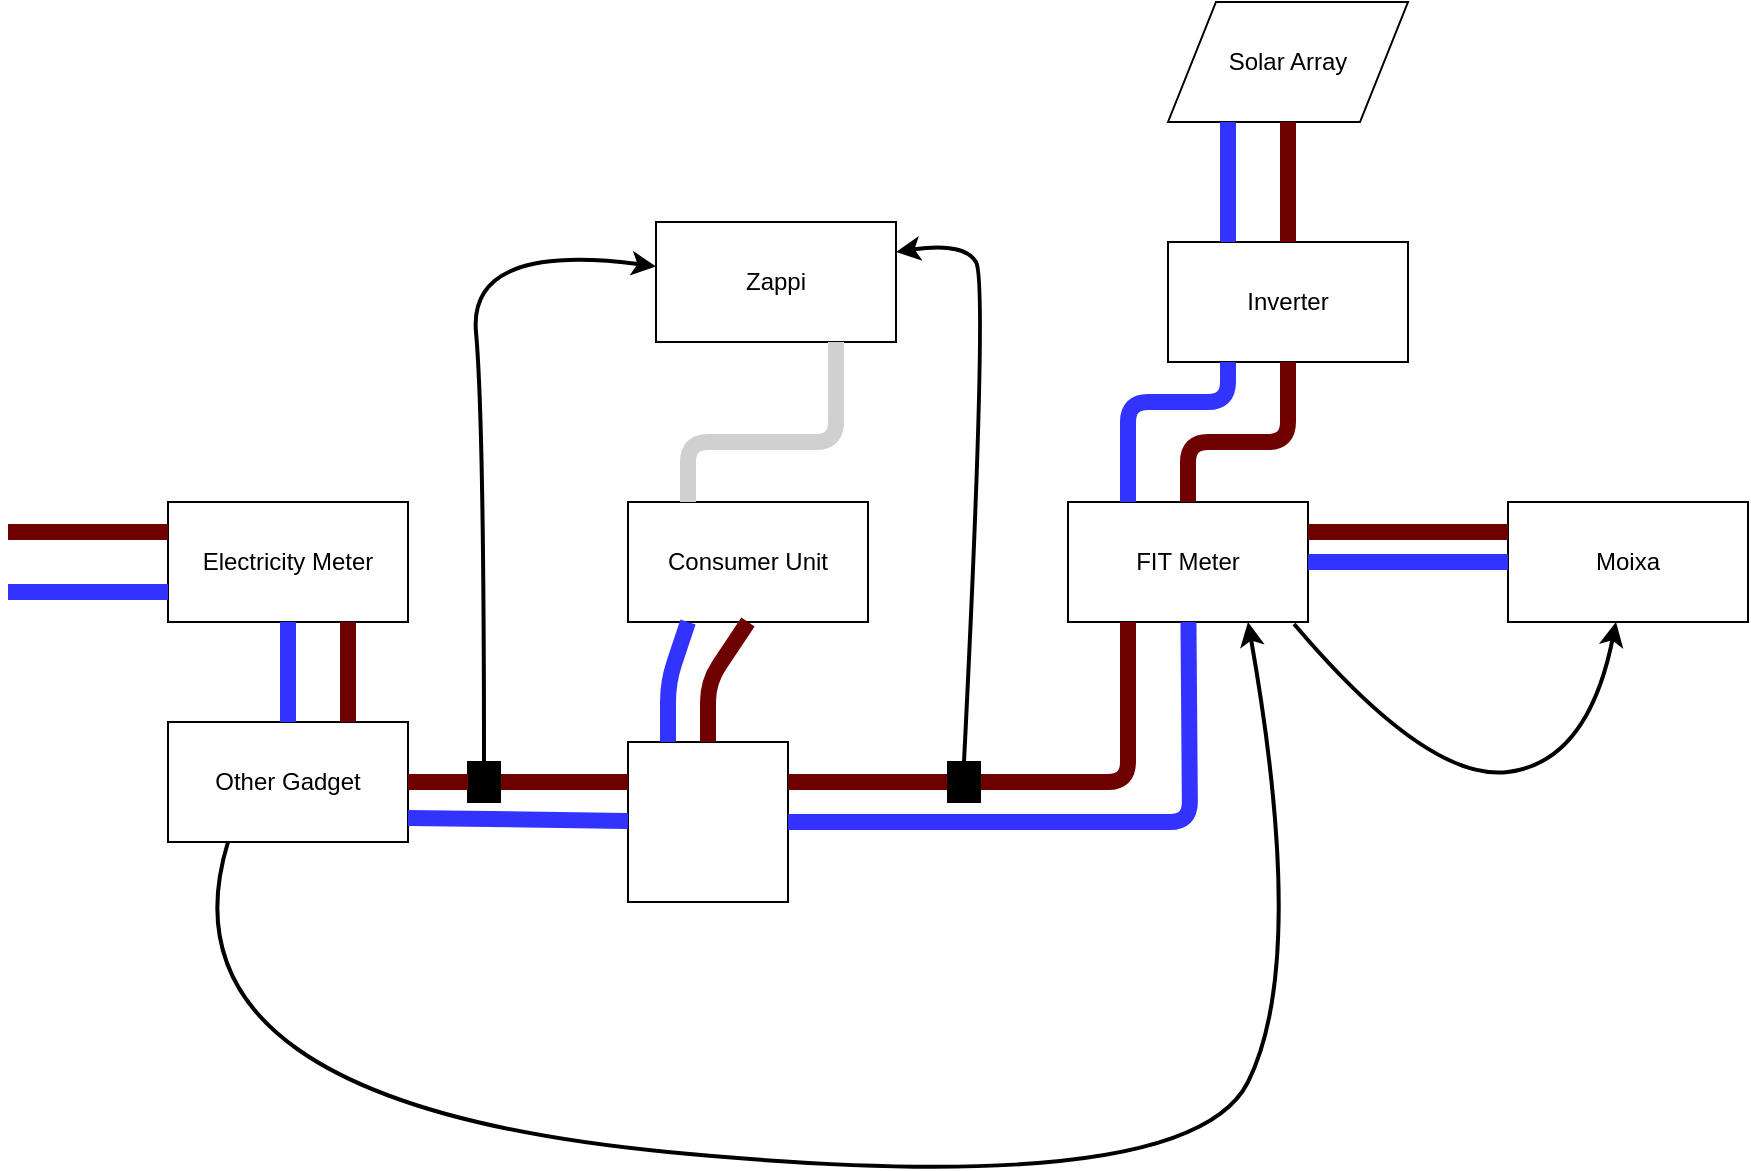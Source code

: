 <mxfile version="13.3.9" type="github">
  <diagram id="mzG0-uQFuKnF71DLqjv8" name="Page-1">
    <mxGraphModel dx="946" dy="662" grid="1" gridSize="10" guides="1" tooltips="1" connect="1" arrows="1" fold="1" page="1" pageScale="1" pageWidth="1169" pageHeight="827" math="0" shadow="0">
      <root>
        <mxCell id="0" />
        <mxCell id="1" parent="0" />
        <mxCell id="Y6NIe_As-xSgo9Me_90i-1" value="Consumer Unit" style="rounded=0;whiteSpace=wrap;html=1;" parent="1" vertex="1">
          <mxGeometry x="350" y="290" width="120" height="60" as="geometry" />
        </mxCell>
        <mxCell id="Y6NIe_As-xSgo9Me_90i-2" value="Electricity Meter" style="rounded=0;whiteSpace=wrap;html=1;" parent="1" vertex="1">
          <mxGeometry x="120" y="290" width="120" height="60" as="geometry" />
        </mxCell>
        <mxCell id="Y6NIe_As-xSgo9Me_90i-3" value="Zappi" style="rounded=0;whiteSpace=wrap;html=1;" parent="1" vertex="1">
          <mxGeometry x="364" y="150" width="120" height="60" as="geometry" />
        </mxCell>
        <mxCell id="Y6NIe_As-xSgo9Me_90i-4" value="FIT Meter" style="rounded=0;whiteSpace=wrap;html=1;" parent="1" vertex="1">
          <mxGeometry x="570" y="290" width="120" height="60" as="geometry" />
        </mxCell>
        <mxCell id="Y6NIe_As-xSgo9Me_90i-5" value="Other Gadget" style="rounded=0;whiteSpace=wrap;html=1;" parent="1" vertex="1">
          <mxGeometry x="120" y="400" width="120" height="60" as="geometry" />
        </mxCell>
        <mxCell id="Y6NIe_As-xSgo9Me_90i-6" value="Moixa" style="rounded=0;whiteSpace=wrap;html=1;" parent="1" vertex="1">
          <mxGeometry x="790" y="290" width="120" height="60" as="geometry" />
        </mxCell>
        <mxCell id="Y6NIe_As-xSgo9Me_90i-7" value="" style="endArrow=none;html=1;strokeColor=#3333FF;entryX=0;entryY=0.75;entryDx=0;entryDy=0;strokeWidth=8;" parent="1" target="Y6NIe_As-xSgo9Me_90i-2" edge="1">
          <mxGeometry width="50" height="50" relative="1" as="geometry">
            <mxPoint x="40" y="335" as="sourcePoint" />
            <mxPoint x="520" y="420" as="targetPoint" />
            <Array as="points" />
          </mxGeometry>
        </mxCell>
        <mxCell id="Y6NIe_As-xSgo9Me_90i-8" value="" style="endArrow=none;html=1;strokeColor=#6F0000;entryX=0;entryY=0.25;entryDx=0;entryDy=0;strokeWidth=8;fillColor=#a20025;" parent="1" target="Y6NIe_As-xSgo9Me_90i-2" edge="1">
          <mxGeometry width="50" height="50" relative="1" as="geometry">
            <mxPoint x="40" y="305" as="sourcePoint" />
            <mxPoint x="130" y="345" as="targetPoint" />
            <Array as="points" />
          </mxGeometry>
        </mxCell>
        <mxCell id="Y6NIe_As-xSgo9Me_90i-9" value="" style="endArrow=none;html=1;strokeColor=#3333FF;entryX=0.5;entryY=1;entryDx=0;entryDy=0;strokeWidth=8;exitX=0.5;exitY=0;exitDx=0;exitDy=0;" parent="1" source="Y6NIe_As-xSgo9Me_90i-5" target="Y6NIe_As-xSgo9Me_90i-2" edge="1">
          <mxGeometry width="50" height="50" relative="1" as="geometry">
            <mxPoint x="60" y="355" as="sourcePoint" />
            <mxPoint x="140" y="355" as="targetPoint" />
            <Array as="points" />
          </mxGeometry>
        </mxCell>
        <mxCell id="Y6NIe_As-xSgo9Me_90i-10" value="" style="endArrow=none;html=1;strokeColor=#6F0000;entryX=0.75;entryY=1;entryDx=0;entryDy=0;strokeWidth=8;exitX=0.75;exitY=0;exitDx=0;exitDy=0;fillColor=#a20025;" parent="1" source="Y6NIe_As-xSgo9Me_90i-5" target="Y6NIe_As-xSgo9Me_90i-2" edge="1">
          <mxGeometry width="50" height="50" relative="1" as="geometry">
            <mxPoint x="70" y="365" as="sourcePoint" />
            <mxPoint x="150" y="365" as="targetPoint" />
            <Array as="points" />
          </mxGeometry>
        </mxCell>
        <mxCell id="Y6NIe_As-xSgo9Me_90i-11" value="" style="curved=1;endArrow=classic;html=1;strokeColor=#000000;strokeWidth=2;exitX=0.25;exitY=1;exitDx=0;exitDy=0;entryX=0.75;entryY=1;entryDx=0;entryDy=0;" parent="1" source="Y6NIe_As-xSgo9Me_90i-5" target="Y6NIe_As-xSgo9Me_90i-4" edge="1">
          <mxGeometry width="50" height="50" relative="1" as="geometry">
            <mxPoint x="470" y="470" as="sourcePoint" />
            <mxPoint x="520" y="420" as="targetPoint" />
            <Array as="points">
              <mxPoint x="110" y="590" />
              <mxPoint x="630" y="640" />
              <mxPoint x="690" y="520" />
            </Array>
          </mxGeometry>
        </mxCell>
        <mxCell id="Y6NIe_As-xSgo9Me_90i-12" value="" style="whiteSpace=wrap;html=1;aspect=fixed;" parent="1" vertex="1">
          <mxGeometry x="350" y="410" width="80" height="80" as="geometry" />
        </mxCell>
        <mxCell id="Y6NIe_As-xSgo9Me_90i-13" value="" style="endArrow=none;html=1;strokeWidth=8;strokeColor=#3333FF;" parent="1" target="Y6NIe_As-xSgo9Me_90i-12" edge="1">
          <mxGeometry width="50" height="50" relative="1" as="geometry">
            <mxPoint x="240" y="448" as="sourcePoint" />
            <mxPoint x="270" y="440" as="targetPoint" />
            <Array as="points" />
          </mxGeometry>
        </mxCell>
        <mxCell id="Y6NIe_As-xSgo9Me_90i-14" value="" style="endArrow=none;html=1;strokeColor=#6F0000;strokeWidth=8;exitX=1;exitY=0.5;exitDx=0;exitDy=0;fillColor=#a20025;entryX=0;entryY=0.25;entryDx=0;entryDy=0;" parent="1" source="Y6NIe_As-xSgo9Me_90i-22" target="Y6NIe_As-xSgo9Me_90i-12" edge="1">
          <mxGeometry width="50" height="50" relative="1" as="geometry">
            <mxPoint x="220" y="410" as="sourcePoint" />
            <mxPoint x="300" y="420" as="targetPoint" />
            <Array as="points" />
          </mxGeometry>
        </mxCell>
        <mxCell id="Y6NIe_As-xSgo9Me_90i-15" value="" style="endArrow=none;html=1;strokeColor=#6F0000;strokeWidth=8;exitX=1;exitY=0.25;exitDx=0;exitDy=0;fillColor=#a20025;entryX=0.25;entryY=1;entryDx=0;entryDy=0;" parent="1" source="Y6NIe_As-xSgo9Me_90i-12" target="Y6NIe_As-xSgo9Me_90i-4" edge="1">
          <mxGeometry width="50" height="50" relative="1" as="geometry">
            <mxPoint x="520" y="420" as="sourcePoint" />
            <mxPoint x="610" y="420" as="targetPoint" />
            <Array as="points">
              <mxPoint x="600" y="430" />
            </Array>
          </mxGeometry>
        </mxCell>
        <mxCell id="Y6NIe_As-xSgo9Me_90i-16" value="" style="endArrow=none;html=1;strokeWidth=8;fillColor=#0050ef;strokeColor=#3333FF;" parent="1" target="Y6NIe_As-xSgo9Me_90i-4" edge="1">
          <mxGeometry width="50" height="50" relative="1" as="geometry">
            <mxPoint x="430" y="450" as="sourcePoint" />
            <mxPoint x="500" y="449.5" as="targetPoint" />
            <Array as="points">
              <mxPoint x="631" y="450" />
            </Array>
          </mxGeometry>
        </mxCell>
        <mxCell id="Y6NIe_As-xSgo9Me_90i-17" value="" style="endArrow=none;html=1;strokeWidth=8;exitX=0.25;exitY=0;exitDx=0;exitDy=0;fillColor=#0050ef;entryX=0.25;entryY=1;entryDx=0;entryDy=0;strokeColor=#3333FF;" parent="1" source="Y6NIe_As-xSgo9Me_90i-12" target="Y6NIe_As-xSgo9Me_90i-1" edge="1">
          <mxGeometry width="50" height="50" relative="1" as="geometry">
            <mxPoint x="290" y="370" as="sourcePoint" />
            <mxPoint x="380" y="370" as="targetPoint" />
            <Array as="points">
              <mxPoint x="370" y="380" />
            </Array>
          </mxGeometry>
        </mxCell>
        <mxCell id="Y6NIe_As-xSgo9Me_90i-18" value="" style="endArrow=none;html=1;strokeColor=#6F0000;strokeWidth=8;fillColor=#a20025;entryX=0.5;entryY=1;entryDx=0;entryDy=0;" parent="1" source="Y6NIe_As-xSgo9Me_90i-12" target="Y6NIe_As-xSgo9Me_90i-1" edge="1">
          <mxGeometry width="50" height="50" relative="1" as="geometry">
            <mxPoint x="394" y="380" as="sourcePoint" />
            <mxPoint x="484" y="380" as="targetPoint" />
            <Array as="points">
              <mxPoint x="390" y="380" />
            </Array>
          </mxGeometry>
        </mxCell>
        <mxCell id="Y6NIe_As-xSgo9Me_90i-19" value="" style="endArrow=none;html=1;strokeColor=#6F0000;strokeWidth=8;fillColor=#a20025;entryX=0;entryY=0.25;entryDx=0;entryDy=0;exitX=1;exitY=0.25;exitDx=0;exitDy=0;" parent="1" source="Y6NIe_As-xSgo9Me_90i-4" target="Y6NIe_As-xSgo9Me_90i-6" edge="1">
          <mxGeometry width="50" height="50" relative="1" as="geometry">
            <mxPoint x="690" y="310" as="sourcePoint" />
            <mxPoint x="780" y="310" as="targetPoint" />
            <Array as="points" />
          </mxGeometry>
        </mxCell>
        <mxCell id="Y6NIe_As-xSgo9Me_90i-20" value="" style="endArrow=none;html=1;strokeWidth=8;fillColor=#0050ef;entryX=0;entryY=0.5;entryDx=0;entryDy=0;exitX=1;exitY=0.5;exitDx=0;exitDy=0;strokeColor=#3333FF;" parent="1" source="Y6NIe_As-xSgo9Me_90i-4" target="Y6NIe_As-xSgo9Me_90i-6" edge="1">
          <mxGeometry width="50" height="50" relative="1" as="geometry">
            <mxPoint x="700" y="315" as="sourcePoint" />
            <mxPoint x="800" y="315" as="targetPoint" />
            <Array as="points" />
          </mxGeometry>
        </mxCell>
        <mxCell id="Y6NIe_As-xSgo9Me_90i-21" value="" style="endArrow=none;html=1;strokeWidth=8;exitX=0.25;exitY=0;exitDx=0;exitDy=0;fillColor=#647687;entryX=0.75;entryY=1;entryDx=0;entryDy=0;strokeColor=#D0D0D0;" parent="1" source="Y6NIe_As-xSgo9Me_90i-1" target="Y6NIe_As-xSgo9Me_90i-3" edge="1">
          <mxGeometry width="50" height="50" relative="1" as="geometry">
            <mxPoint x="350" y="260" as="sourcePoint" />
            <mxPoint x="520" y="180" as="targetPoint" />
            <Array as="points">
              <mxPoint x="380" y="260" />
              <mxPoint x="454" y="260" />
            </Array>
          </mxGeometry>
        </mxCell>
        <mxCell id="Y6NIe_As-xSgo9Me_90i-22" value="" style="rounded=0;whiteSpace=wrap;html=1;fillColor=#000000;" parent="1" vertex="1">
          <mxGeometry x="270" y="420" width="16" height="20" as="geometry" />
        </mxCell>
        <mxCell id="Y6NIe_As-xSgo9Me_90i-24" value="" style="endArrow=none;html=1;strokeColor=#6F0000;strokeWidth=8;exitX=1;exitY=0.5;exitDx=0;exitDy=0;fillColor=#a20025;entryX=0;entryY=0.5;entryDx=0;entryDy=0;" parent="1" source="Y6NIe_As-xSgo9Me_90i-5" target="Y6NIe_As-xSgo9Me_90i-22" edge="1">
          <mxGeometry width="50" height="50" relative="1" as="geometry">
            <mxPoint x="240" y="430" as="sourcePoint" />
            <mxPoint x="350" y="430" as="targetPoint" />
            <Array as="points" />
          </mxGeometry>
        </mxCell>
        <mxCell id="Y6NIe_As-xSgo9Me_90i-25" value="" style="curved=1;endArrow=classic;html=1;strokeColor=#000000;strokeWidth=2;exitX=0.5;exitY=0;exitDx=0;exitDy=0;" parent="1" source="Y6NIe_As-xSgo9Me_90i-22" target="Y6NIe_As-xSgo9Me_90i-3" edge="1">
          <mxGeometry width="50" height="50" relative="1" as="geometry">
            <mxPoint x="470" y="470" as="sourcePoint" />
            <mxPoint x="360" y="160" as="targetPoint" />
            <Array as="points">
              <mxPoint x="278" y="250" />
              <mxPoint x="270" y="160" />
            </Array>
          </mxGeometry>
        </mxCell>
        <mxCell id="Y6NIe_As-xSgo9Me_90i-27" value="" style="rounded=0;whiteSpace=wrap;html=1;fillColor=#000000;" parent="1" vertex="1">
          <mxGeometry x="510" y="420" width="16" height="20" as="geometry" />
        </mxCell>
        <mxCell id="Y6NIe_As-xSgo9Me_90i-28" value="" style="curved=1;endArrow=classic;html=1;strokeColor=#000000;strokeWidth=2;exitX=0.5;exitY=0;exitDx=0;exitDy=0;entryX=1;entryY=0.25;entryDx=0;entryDy=0;" parent="1" source="Y6NIe_As-xSgo9Me_90i-27" target="Y6NIe_As-xSgo9Me_90i-3" edge="1">
          <mxGeometry width="50" height="50" relative="1" as="geometry">
            <mxPoint x="710" y="470" as="sourcePoint" />
            <mxPoint x="604" y="158.571" as="targetPoint" />
            <Array as="points">
              <mxPoint x="530" y="180" />
              <mxPoint x="518" y="160" />
            </Array>
          </mxGeometry>
        </mxCell>
        <mxCell id="Y6NIe_As-xSgo9Me_90i-29" value="" style="curved=1;endArrow=classic;html=1;strokeColor=#000000;strokeWidth=2;exitX=0.942;exitY=1.017;exitDx=0;exitDy=0;exitPerimeter=0;entryX=0.45;entryY=1;entryDx=0;entryDy=0;entryPerimeter=0;" parent="1" source="Y6NIe_As-xSgo9Me_90i-4" target="Y6NIe_As-xSgo9Me_90i-6" edge="1">
          <mxGeometry width="50" height="50" relative="1" as="geometry">
            <mxPoint x="770" y="530" as="sourcePoint" />
            <mxPoint x="840" y="360" as="targetPoint" />
            <Array as="points">
              <mxPoint x="750" y="430" />
              <mxPoint x="830" y="420" />
            </Array>
          </mxGeometry>
        </mxCell>
        <mxCell id="IvM1U-LhmfEatTV9P_PF-1" value="Solar Array" style="shape=parallelogram;perimeter=parallelogramPerimeter;whiteSpace=wrap;html=1;" vertex="1" parent="1">
          <mxGeometry x="620" y="40" width="120" height="60" as="geometry" />
        </mxCell>
        <mxCell id="IvM1U-LhmfEatTV9P_PF-2" value="Inverter" style="rounded=0;whiteSpace=wrap;html=1;" vertex="1" parent="1">
          <mxGeometry x="620" y="160" width="120" height="60" as="geometry" />
        </mxCell>
        <mxCell id="IvM1U-LhmfEatTV9P_PF-3" value="" style="endArrow=none;html=1;strokeWidth=8;fillColor=#a20025;entryX=0.25;entryY=0;entryDx=0;entryDy=0;exitX=0.25;exitY=1;exitDx=0;exitDy=0;strokeColor=#3333FF;" edge="1" parent="1" source="IvM1U-LhmfEatTV9P_PF-1" target="IvM1U-LhmfEatTV9P_PF-2">
          <mxGeometry width="50" height="50" relative="1" as="geometry">
            <mxPoint x="650" y="130" as="sourcePoint" />
            <mxPoint x="750" y="130" as="targetPoint" />
            <Array as="points" />
          </mxGeometry>
        </mxCell>
        <mxCell id="IvM1U-LhmfEatTV9P_PF-4" value="" style="endArrow=none;html=1;strokeColor=#6F0000;strokeWidth=8;fillColor=#a20025;entryX=0.5;entryY=0;entryDx=0;entryDy=0;exitX=0.5;exitY=1;exitDx=0;exitDy=0;" edge="1" parent="1" source="IvM1U-LhmfEatTV9P_PF-1" target="IvM1U-LhmfEatTV9P_PF-2">
          <mxGeometry width="50" height="50" relative="1" as="geometry">
            <mxPoint x="670" y="110" as="sourcePoint" />
            <mxPoint x="670" y="170" as="targetPoint" />
            <Array as="points" />
          </mxGeometry>
        </mxCell>
        <mxCell id="IvM1U-LhmfEatTV9P_PF-5" value="" style="endArrow=none;html=1;strokeWidth=8;fillColor=#a20025;entryX=0.25;entryY=0;entryDx=0;entryDy=0;strokeColor=#3333FF;" edge="1" parent="1" target="Y6NIe_As-xSgo9Me_90i-4">
          <mxGeometry width="50" height="50" relative="1" as="geometry">
            <mxPoint x="650" y="220" as="sourcePoint" />
            <mxPoint x="650" y="280" as="targetPoint" />
            <Array as="points">
              <mxPoint x="650" y="240" />
              <mxPoint x="600" y="240" />
            </Array>
          </mxGeometry>
        </mxCell>
        <mxCell id="IvM1U-LhmfEatTV9P_PF-6" value="" style="endArrow=none;html=1;strokeColor=#6F0000;strokeWidth=8;fillColor=#a20025;entryX=0.5;entryY=0;entryDx=0;entryDy=0;exitX=0.5;exitY=1;exitDx=0;exitDy=0;" edge="1" parent="1" target="Y6NIe_As-xSgo9Me_90i-4">
          <mxGeometry width="50" height="50" relative="1" as="geometry">
            <mxPoint x="680" y="220" as="sourcePoint" />
            <mxPoint x="680" y="280" as="targetPoint" />
            <Array as="points">
              <mxPoint x="680" y="260" />
              <mxPoint x="630" y="260" />
            </Array>
          </mxGeometry>
        </mxCell>
      </root>
    </mxGraphModel>
  </diagram>
</mxfile>
